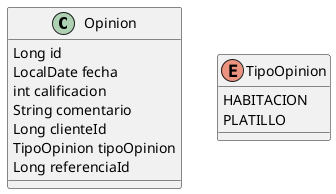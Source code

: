 @startuml
class Opinion {
  Long id
  LocalDate fecha
  int calificacion 
  String comentario
  Long clienteId  
  TipoOpinion tipoOpinion
  Long referenciaId
}

enum TipoOpinion {
  HABITACION
  PLATILLO
}

@enduml
